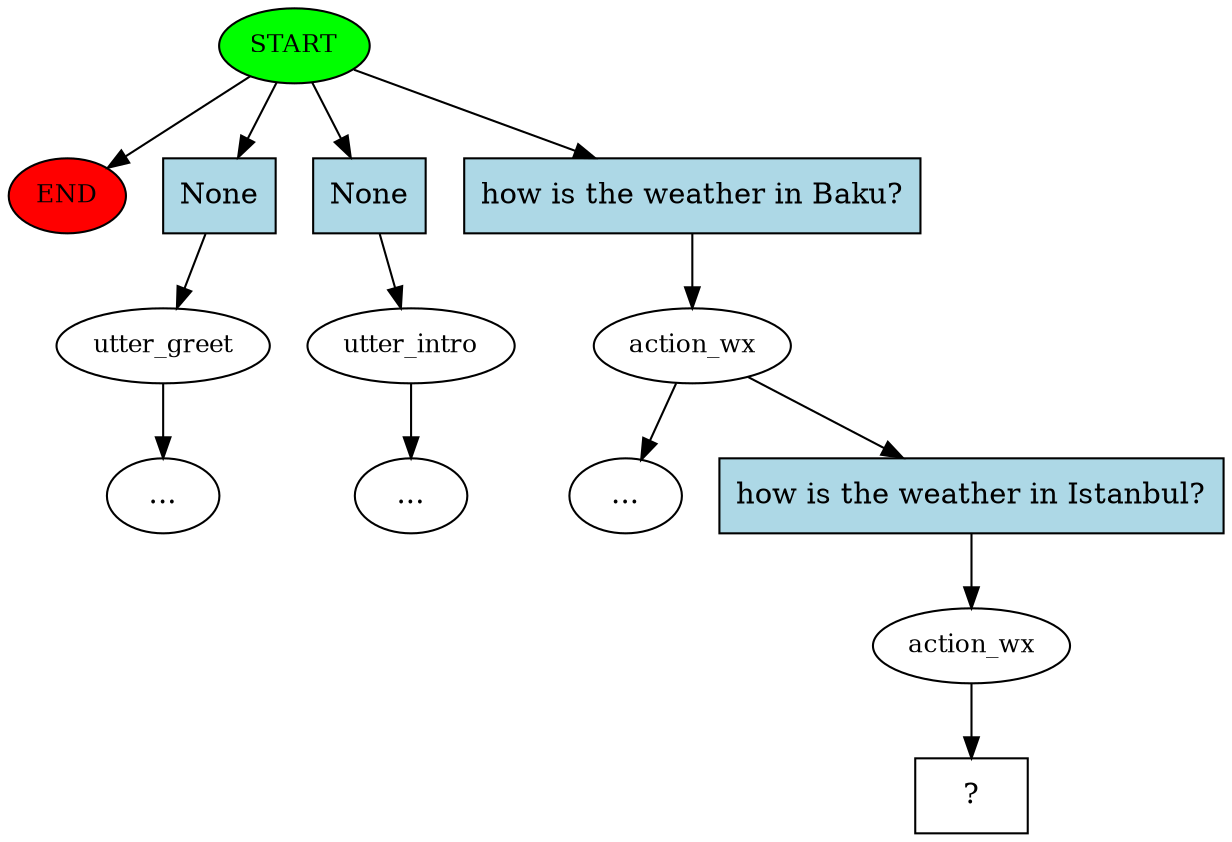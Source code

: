 digraph  {
0 [class="start active", fillcolor=green, fontsize=12, label=START, style=filled];
"-1" [class=end, fillcolor=red, fontsize=12, label=END, style=filled];
1 [class="", fontsize=12, label=utter_greet];
2 [class="", fontsize=12, label=utter_intro];
"-4" [class=ellipsis, label="..."];
5 [class=active, fontsize=12, label=action_wx];
"-7" [class=ellipsis, label="..."];
"-9" [class=ellipsis, label="..."];
9 [class=active, fontsize=12, label=action_wx];
10 [class="intent dashed active", label="  ?  ", shape=rect];
11 [class=intent, fillcolor=lightblue, label=None, shape=rect, style=filled];
12 [class=intent, fillcolor=lightblue, label=None, shape=rect, style=filled];
13 [class="intent active", fillcolor=lightblue, label="how is the weather in Baku?", shape=rect, style=filled];
14 [class="intent active", fillcolor=lightblue, label="how is the weather in Istanbul?", shape=rect, style=filled];
0 -> "-1"  [class="", key=NONE, label=""];
0 -> 11  [class="", key=0];
0 -> 12  [class="", key=0];
0 -> 13  [class=active, key=0];
1 -> "-9"  [class="", key=NONE, label=""];
2 -> "-4"  [class="", key=NONE, label=""];
5 -> "-7"  [class="", key=NONE, label=""];
5 -> 14  [class=active, key=0];
9 -> 10  [class=active, key=NONE, label=""];
11 -> 1  [class="", key=0];
12 -> 2  [class="", key=0];
13 -> 5  [class=active, key=0];
14 -> 9  [class=active, key=0];
}
